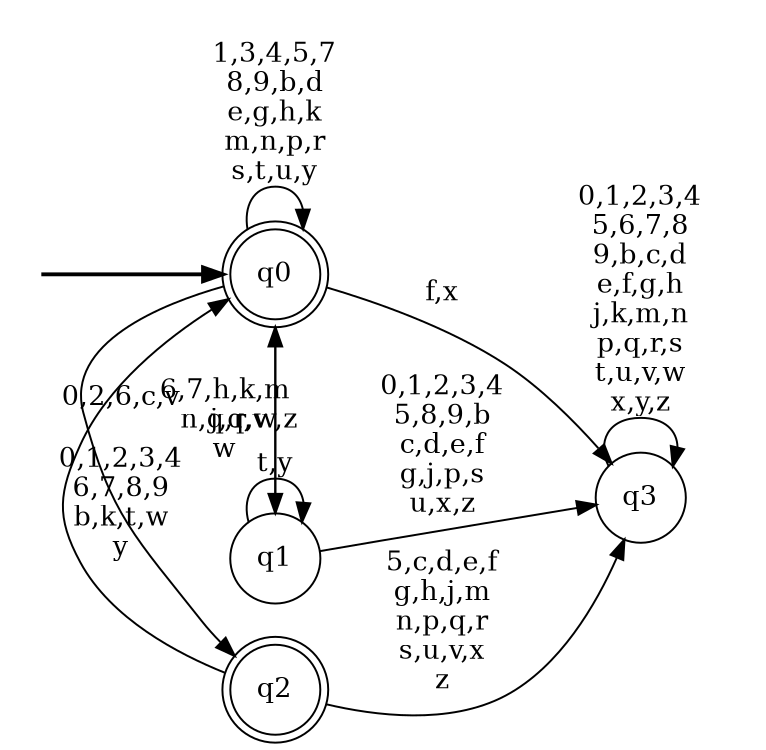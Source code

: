 digraph BlueStar {
__start0 [style = invis, shape = none, label = "", width = 0, height = 0];

rankdir=LR;
size="8,5";

s0 [style="rounded,filled", color="black", fillcolor="white" shape="doublecircle", label="q0"];
s1 [style="filled", color="black", fillcolor="white" shape="circle", label="q1"];
s2 [style="rounded,filled", color="black", fillcolor="white" shape="doublecircle", label="q2"];
s3 [style="filled", color="black", fillcolor="white" shape="circle", label="q3"];
subgraph cluster_main { 
	graph [pad=".75", ranksep="0.15", nodesep="0.15"];
	 style=invis; 
	__start0 -> s0 [penwidth=2];
}
s0 -> s0 [label="1,3,4,5,7\n8,9,b,d\ne,g,h,k\nm,n,p,r\ns,t,u,y"];
s0 -> s1 [label="j,q,w,z"];
s0 -> s2 [label="0,2,6,c,v"];
s0 -> s3 [label="f,x"];
s1 -> s0 [label="6,7,h,k,m\nn,q,r,v\nw"];
s1 -> s1 [label="t,y"];
s1 -> s3 [label="0,1,2,3,4\n5,8,9,b\nc,d,e,f\ng,j,p,s\nu,x,z"];
s2 -> s0 [label="0,1,2,3,4\n6,7,8,9\nb,k,t,w\ny"];
s2 -> s3 [label="5,c,d,e,f\ng,h,j,m\nn,p,q,r\ns,u,v,x\nz"];
s3 -> s3 [label="0,1,2,3,4\n5,6,7,8\n9,b,c,d\ne,f,g,h\nj,k,m,n\np,q,r,s\nt,u,v,w\nx,y,z"];

}